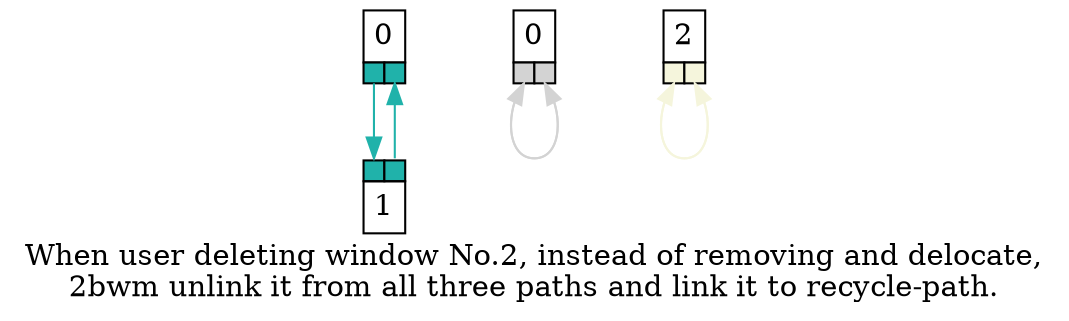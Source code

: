digraph ports {
    { rank=same;n0;n3;n5}
    { rank=same;n1;}
    splines=polyline;
    n0 [shape=none,margin=0,label=<
    <table border="0" cellborder="1" cellspacing="0" cellpadding="4">
        <tr>
            <td colspan="2">0</td>
        </tr>
        <tr>
            <td port="1" bgcolor="lightseagreen"></td>
            <td port="2" bgcolor="lightseagreen"></td>
        </tr>
    </table>>];
    n1 [shape=none,margin=0,label=<
    <table border="0" cellborder="1" cellspacing="0" cellpadding="4">
        <tr>
            <td port="1" bgcolor="lightseagreen"></td>
            <td port="2" bgcolor="lightseagreen"></td>
        </tr>
        <tr>
            <td colspan="2">1</td>
        </tr>
    </table>>];
    n3 [shape=none,margin=0,label=<
    <table border="0" cellborder="1" cellspacing="0" cellpadding="4">
        <tr>
            <td colspan="2">0</td>
        </tr>
        <tr>
            <td port="1" bgcolor="lightgrey"></td>
            <td port="2" bgcolor="lightgrey"></td>
        </tr>
    </table>>];
    n5 [shape=none,margin=0,label=<
    <table border="0" cellborder="1" cellspacing="0" cellpadding="4">
        <tr>
            <td colspan="2">2</td>
        </tr>
        <tr>
            <td port="1" bgcolor="beige"></td>
            <td port="2" bgcolor="beige"></td>
        </tr>
    </table>>];
    n0:1 -> n1:1 [arrowhead=normal,color=lightseagreen;weight=10;];
    n1:2 -> n0:2 [arrowhead=normal,color=lightseagreen;weight=10];
    n3:1:s -> n3:2:s [arrowhead=normal,color=lightgrey;weight=10];
    n3:2:s -> n3:1:s [arrowhead=normal,color=lightgrey;weight=10];
    n5:1:s -> n5:2:s [arrowhead=normal,color=beige;weight=10];
    n5:2:s -> n5:1:s [arrowhead=normal,color=beige;weight=10];
label = "When user deleting window No.2, instead of removing and delocate,
2bwm unlink it from all three paths and link it to recycle-path.";
}
